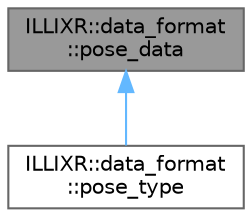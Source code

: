 digraph "ILLIXR::data_format::pose_data"
{
 // LATEX_PDF_SIZE
  bgcolor="transparent";
  edge [fontname=Helvetica,fontsize=10,labelfontname=Helvetica,labelfontsize=10];
  node [fontname=Helvetica,fontsize=10,shape=box,height=0.2,width=0.4];
  Node1 [id="Node000001",label="ILLIXR::data_format\l::pose_data",height=0.2,width=0.4,color="gray40", fillcolor="grey60", style="filled", fontcolor="black",tooltip=" "];
  Node1 -> Node2 [id="edge1_Node000001_Node000002",dir="back",color="steelblue1",style="solid",tooltip=" "];
  Node2 [id="Node000002",label="ILLIXR::data_format\l::pose_type",height=0.2,width=0.4,color="gray40", fillcolor="white", style="filled",URL="$structILLIXR_1_1data__format_1_1pose__type.html",tooltip=" "];
}
